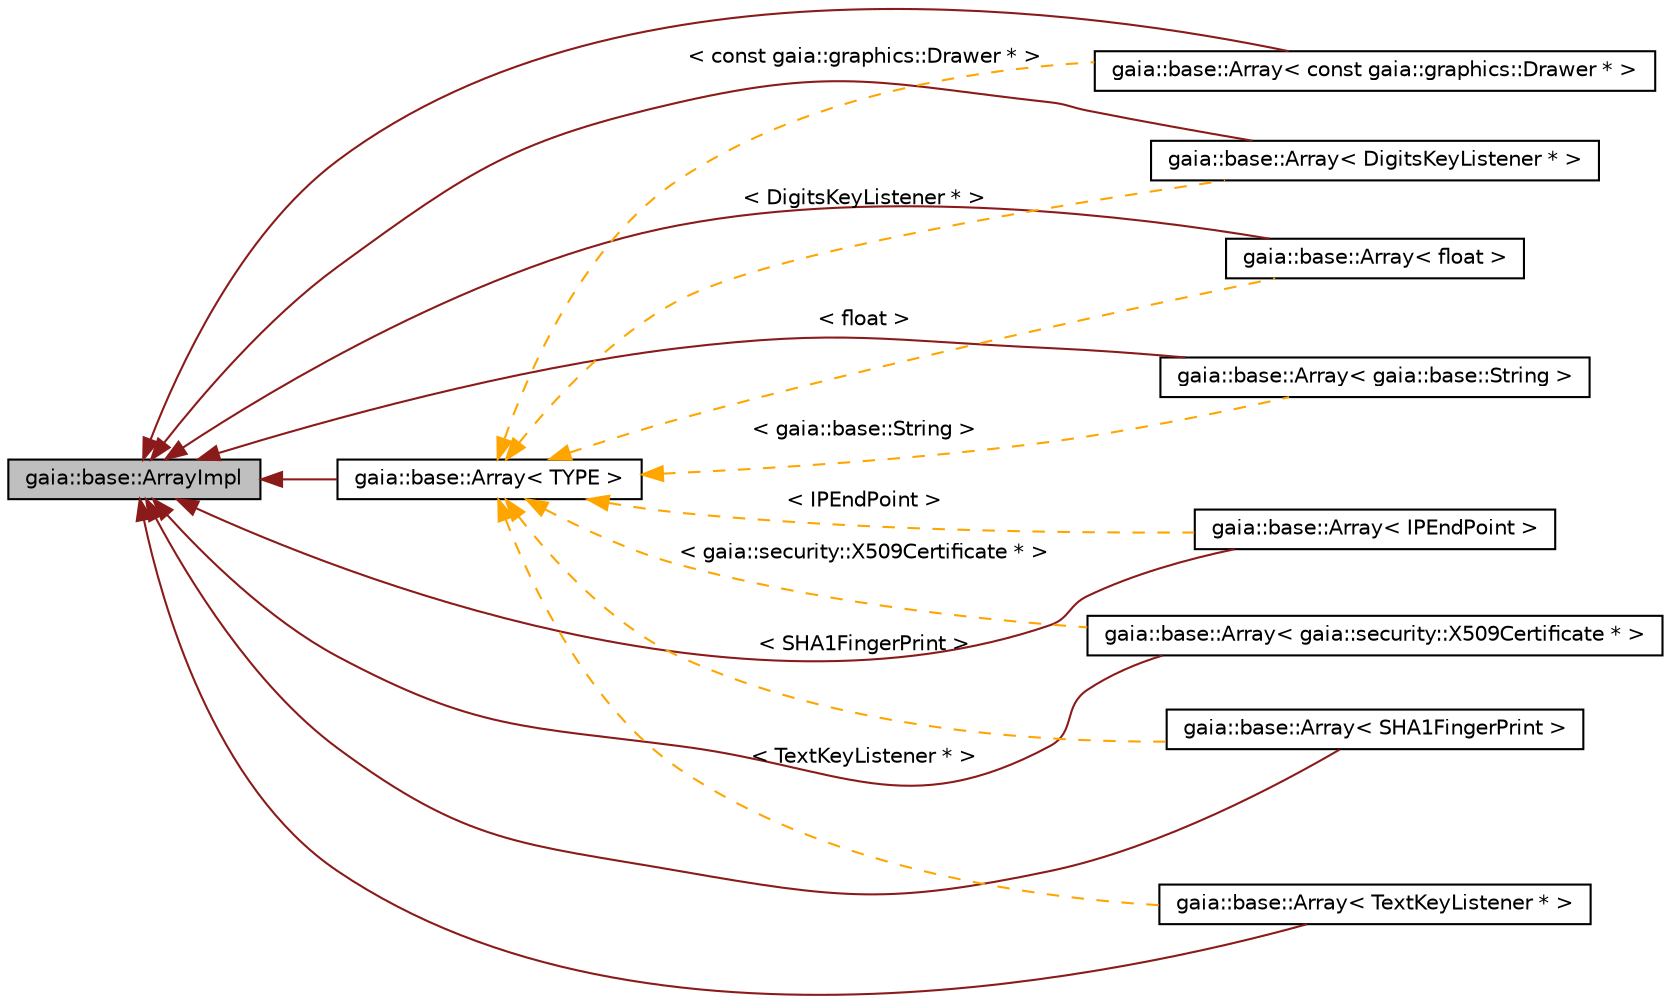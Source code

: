 digraph G
{
  edge [fontname="Helvetica",fontsize="10",labelfontname="Helvetica",labelfontsize="10"];
  node [fontname="Helvetica",fontsize="10",shape=record];
  rankdir=LR;
  Node1 [label="gaia::base::ArrayImpl",height=0.2,width=0.4,color="black", fillcolor="grey75", style="filled" fontcolor="black"];
  Node1 -> Node2 [dir=back,color="firebrick4",fontsize="10",style="solid",fontname="Helvetica"];
  Node2 [label="gaia::base::Array\< const gaia::graphics::Drawer * \>",height=0.2,width=0.4,color="black", fillcolor="white", style="filled",URL="$d2/db0/classgaia_1_1base_1_1_array.html"];
  Node1 -> Node3 [dir=back,color="firebrick4",fontsize="10",style="solid",fontname="Helvetica"];
  Node3 [label="gaia::base::Array\< DigitsKeyListener * \>",height=0.2,width=0.4,color="black", fillcolor="white", style="filled",URL="$d2/db0/classgaia_1_1base_1_1_array.html"];
  Node1 -> Node4 [dir=back,color="firebrick4",fontsize="10",style="solid",fontname="Helvetica"];
  Node4 [label="gaia::base::Array\< float \>",height=0.2,width=0.4,color="black", fillcolor="white", style="filled",URL="$d2/db0/classgaia_1_1base_1_1_array.html"];
  Node1 -> Node5 [dir=back,color="firebrick4",fontsize="10",style="solid",fontname="Helvetica"];
  Node5 [label="gaia::base::Array\< gaia::base::String \>",height=0.2,width=0.4,color="black", fillcolor="white", style="filled",URL="$d2/db0/classgaia_1_1base_1_1_array.html"];
  Node1 -> Node6 [dir=back,color="firebrick4",fontsize="10",style="solid",fontname="Helvetica"];
  Node6 [label="gaia::base::Array\< gaia::security::X509Certificate * \>",height=0.2,width=0.4,color="black", fillcolor="white", style="filled",URL="$d2/db0/classgaia_1_1base_1_1_array.html"];
  Node1 -> Node7 [dir=back,color="firebrick4",fontsize="10",style="solid",fontname="Helvetica"];
  Node7 [label="gaia::base::Array\< IPEndPoint \>",height=0.2,width=0.4,color="black", fillcolor="white", style="filled",URL="$d2/db0/classgaia_1_1base_1_1_array.html"];
  Node1 -> Node8 [dir=back,color="firebrick4",fontsize="10",style="solid",fontname="Helvetica"];
  Node8 [label="gaia::base::Array\< SHA1FingerPrint \>",height=0.2,width=0.4,color="black", fillcolor="white", style="filled",URL="$d2/db0/classgaia_1_1base_1_1_array.html"];
  Node1 -> Node9 [dir=back,color="firebrick4",fontsize="10",style="solid",fontname="Helvetica"];
  Node9 [label="gaia::base::Array\< TextKeyListener * \>",height=0.2,width=0.4,color="black", fillcolor="white", style="filled",URL="$d2/db0/classgaia_1_1base_1_1_array.html"];
  Node1 -> Node10 [dir=back,color="firebrick4",fontsize="10",style="solid",fontname="Helvetica"];
  Node10 [label="gaia::base::Array\< TYPE \>",height=0.2,width=0.4,color="black", fillcolor="white", style="filled",URL="$d2/db0/classgaia_1_1base_1_1_array.html",tooltip="Implements array to replace C-style array."];
  Node10 -> Node8 [dir=back,color="orange",fontsize="10",style="dashed",label="\< SHA1FingerPrint \>",fontname="Helvetica"];
  Node10 -> Node4 [dir=back,color="orange",fontsize="10",style="dashed",label="\< float \>",fontname="Helvetica"];
  Node10 -> Node9 [dir=back,color="orange",fontsize="10",style="dashed",label="\< TextKeyListener * \>",fontname="Helvetica"];
  Node10 -> Node7 [dir=back,color="orange",fontsize="10",style="dashed",label="\< IPEndPoint \>",fontname="Helvetica"];
  Node10 -> Node6 [dir=back,color="orange",fontsize="10",style="dashed",label="\< gaia::security::X509Certificate * \>",fontname="Helvetica"];
  Node10 -> Node3 [dir=back,color="orange",fontsize="10",style="dashed",label="\< DigitsKeyListener * \>",fontname="Helvetica"];
  Node10 -> Node5 [dir=back,color="orange",fontsize="10",style="dashed",label="\< gaia::base::String \>",fontname="Helvetica"];
  Node10 -> Node2 [dir=back,color="orange",fontsize="10",style="dashed",label="\< const gaia::graphics::Drawer * \>",fontname="Helvetica"];
}
